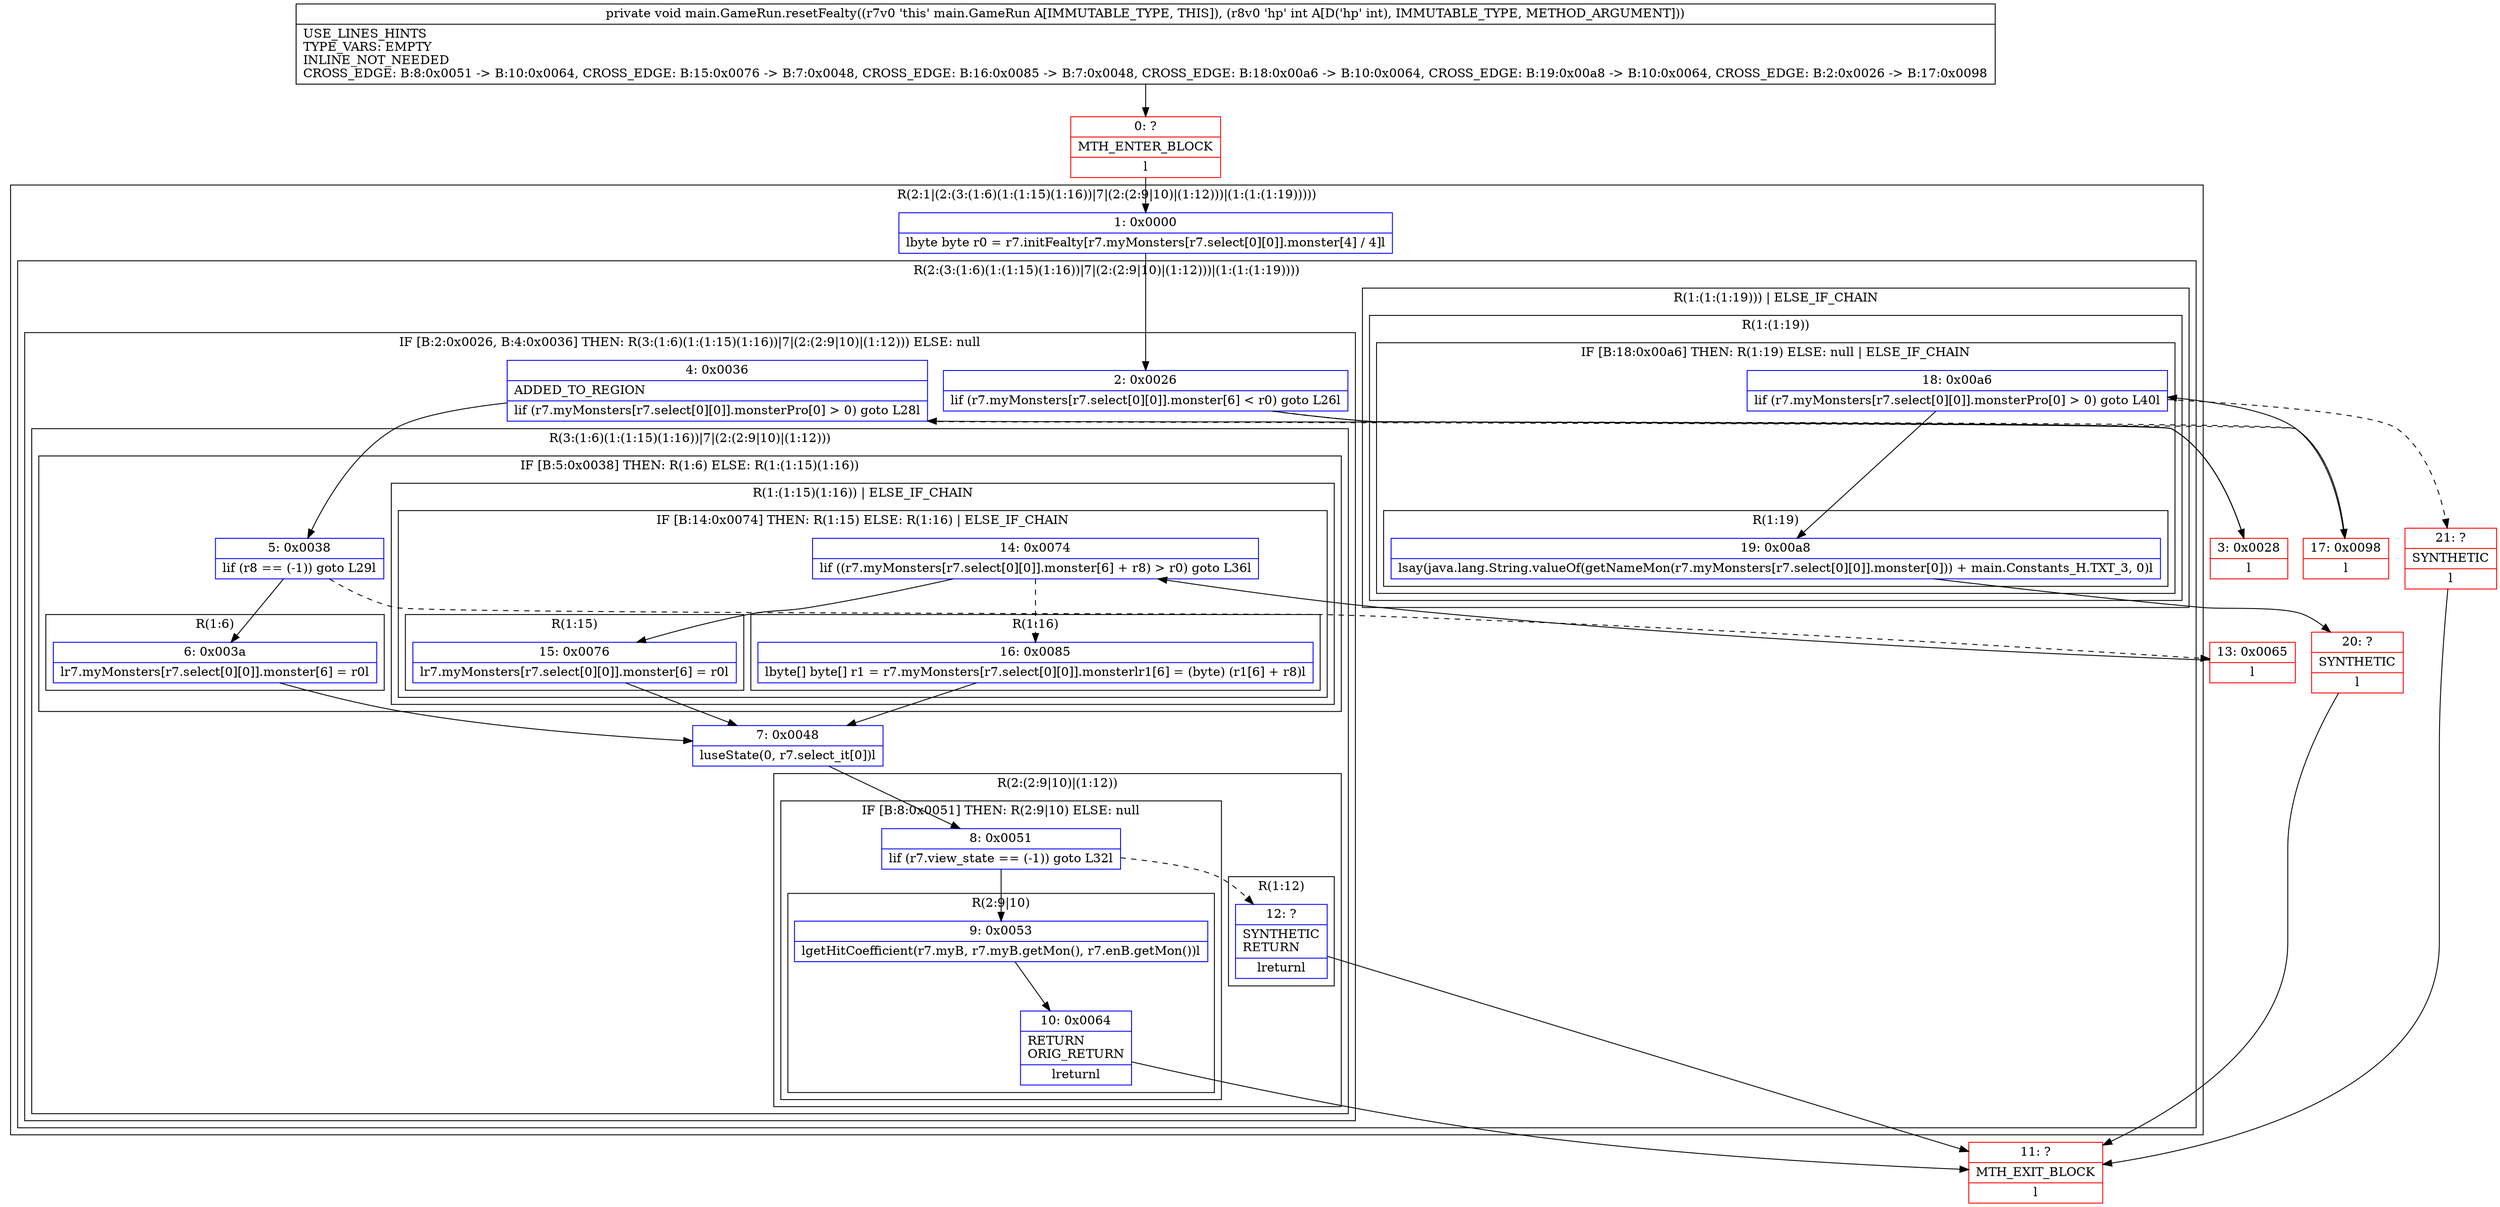 digraph "CFG formain.GameRun.resetFealty(I)V" {
subgraph cluster_Region_490327481 {
label = "R(2:1|(2:(3:(1:6)(1:(1:15)(1:16))|7|(2:(2:9|10)|(1:12)))|(1:(1:(1:19)))))";
node [shape=record,color=blue];
Node_1 [shape=record,label="{1\:\ 0x0000|lbyte byte r0 = r7.initFealty[r7.myMonsters[r7.select[0][0]].monster[4] \/ 4]l}"];
subgraph cluster_Region_1118553852 {
label = "R(2:(3:(1:6)(1:(1:15)(1:16))|7|(2:(2:9|10)|(1:12)))|(1:(1:(1:19))))";
node [shape=record,color=blue];
subgraph cluster_IfRegion_1720952739 {
label = "IF [B:2:0x0026, B:4:0x0036] THEN: R(3:(1:6)(1:(1:15)(1:16))|7|(2:(2:9|10)|(1:12))) ELSE: null";
node [shape=record,color=blue];
Node_2 [shape=record,label="{2\:\ 0x0026|lif (r7.myMonsters[r7.select[0][0]].monster[6] \< r0) goto L26l}"];
Node_4 [shape=record,label="{4\:\ 0x0036|ADDED_TO_REGION\l|lif (r7.myMonsters[r7.select[0][0]].monsterPro[0] \> 0) goto L28l}"];
subgraph cluster_Region_719586708 {
label = "R(3:(1:6)(1:(1:15)(1:16))|7|(2:(2:9|10)|(1:12)))";
node [shape=record,color=blue];
subgraph cluster_IfRegion_567715304 {
label = "IF [B:5:0x0038] THEN: R(1:6) ELSE: R(1:(1:15)(1:16))";
node [shape=record,color=blue];
Node_5 [shape=record,label="{5\:\ 0x0038|lif (r8 == (\-1)) goto L29l}"];
subgraph cluster_Region_448865673 {
label = "R(1:6)";
node [shape=record,color=blue];
Node_6 [shape=record,label="{6\:\ 0x003a|lr7.myMonsters[r7.select[0][0]].monster[6] = r0l}"];
}
subgraph cluster_Region_81670814 {
label = "R(1:(1:15)(1:16)) | ELSE_IF_CHAIN\l";
node [shape=record,color=blue];
subgraph cluster_IfRegion_512515472 {
label = "IF [B:14:0x0074] THEN: R(1:15) ELSE: R(1:16) | ELSE_IF_CHAIN\l";
node [shape=record,color=blue];
Node_14 [shape=record,label="{14\:\ 0x0074|lif ((r7.myMonsters[r7.select[0][0]].monster[6] + r8) \> r0) goto L36l}"];
subgraph cluster_Region_1292570621 {
label = "R(1:15)";
node [shape=record,color=blue];
Node_15 [shape=record,label="{15\:\ 0x0076|lr7.myMonsters[r7.select[0][0]].monster[6] = r0l}"];
}
subgraph cluster_Region_912131904 {
label = "R(1:16)";
node [shape=record,color=blue];
Node_16 [shape=record,label="{16\:\ 0x0085|lbyte[] byte[] r1 = r7.myMonsters[r7.select[0][0]].monsterlr1[6] = (byte) (r1[6] + r8)l}"];
}
}
}
}
Node_7 [shape=record,label="{7\:\ 0x0048|luseState(0, r7.select_it[0])l}"];
subgraph cluster_Region_408852703 {
label = "R(2:(2:9|10)|(1:12))";
node [shape=record,color=blue];
subgraph cluster_IfRegion_312272613 {
label = "IF [B:8:0x0051] THEN: R(2:9|10) ELSE: null";
node [shape=record,color=blue];
Node_8 [shape=record,label="{8\:\ 0x0051|lif (r7.view_state == (\-1)) goto L32l}"];
subgraph cluster_Region_108128443 {
label = "R(2:9|10)";
node [shape=record,color=blue];
Node_9 [shape=record,label="{9\:\ 0x0053|lgetHitCoefficient(r7.myB, r7.myB.getMon(), r7.enB.getMon())l}"];
Node_10 [shape=record,label="{10\:\ 0x0064|RETURN\lORIG_RETURN\l|lreturnl}"];
}
}
subgraph cluster_Region_1934520361 {
label = "R(1:12)";
node [shape=record,color=blue];
Node_12 [shape=record,label="{12\:\ ?|SYNTHETIC\lRETURN\l|lreturnl}"];
}
}
}
}
subgraph cluster_Region_532322047 {
label = "R(1:(1:(1:19))) | ELSE_IF_CHAIN\l";
node [shape=record,color=blue];
subgraph cluster_Region_1784995875 {
label = "R(1:(1:19))";
node [shape=record,color=blue];
subgraph cluster_IfRegion_1666841060 {
label = "IF [B:18:0x00a6] THEN: R(1:19) ELSE: null | ELSE_IF_CHAIN\l";
node [shape=record,color=blue];
Node_18 [shape=record,label="{18\:\ 0x00a6|lif (r7.myMonsters[r7.select[0][0]].monsterPro[0] \> 0) goto L40l}"];
subgraph cluster_Region_1662390942 {
label = "R(1:19)";
node [shape=record,color=blue];
Node_19 [shape=record,label="{19\:\ 0x00a8|lsay(java.lang.String.valueOf(getNameMon(r7.myMonsters[r7.select[0][0]].monster[0])) + main.Constants_H.TXT_3, 0)l}"];
}
}
}
}
}
}
Node_0 [shape=record,color=red,label="{0\:\ ?|MTH_ENTER_BLOCK\l|l}"];
Node_3 [shape=record,color=red,label="{3\:\ 0x0028|l}"];
Node_11 [shape=record,color=red,label="{11\:\ ?|MTH_EXIT_BLOCK\l|l}"];
Node_13 [shape=record,color=red,label="{13\:\ 0x0065|l}"];
Node_17 [shape=record,color=red,label="{17\:\ 0x0098|l}"];
Node_20 [shape=record,color=red,label="{20\:\ ?|SYNTHETIC\l|l}"];
Node_21 [shape=record,color=red,label="{21\:\ ?|SYNTHETIC\l|l}"];
MethodNode[shape=record,label="{private void main.GameRun.resetFealty((r7v0 'this' main.GameRun A[IMMUTABLE_TYPE, THIS]), (r8v0 'hp' int A[D('hp' int), IMMUTABLE_TYPE, METHOD_ARGUMENT]))  | USE_LINES_HINTS\lTYPE_VARS: EMPTY\lINLINE_NOT_NEEDED\lCROSS_EDGE: B:8:0x0051 \-\> B:10:0x0064, CROSS_EDGE: B:15:0x0076 \-\> B:7:0x0048, CROSS_EDGE: B:16:0x0085 \-\> B:7:0x0048, CROSS_EDGE: B:18:0x00a6 \-\> B:10:0x0064, CROSS_EDGE: B:19:0x00a8 \-\> B:10:0x0064, CROSS_EDGE: B:2:0x0026 \-\> B:17:0x0098\l}"];
MethodNode -> Node_0;
Node_1 -> Node_2;
Node_2 -> Node_3;
Node_2 -> Node_17[style=dashed];
Node_4 -> Node_5;
Node_4 -> Node_17[style=dashed];
Node_5 -> Node_6;
Node_5 -> Node_13[style=dashed];
Node_6 -> Node_7;
Node_14 -> Node_15;
Node_14 -> Node_16[style=dashed];
Node_15 -> Node_7;
Node_16 -> Node_7;
Node_7 -> Node_8;
Node_8 -> Node_9;
Node_8 -> Node_12[style=dashed];
Node_9 -> Node_10;
Node_10 -> Node_11;
Node_12 -> Node_11;
Node_18 -> Node_19;
Node_18 -> Node_21[style=dashed];
Node_19 -> Node_20;
Node_0 -> Node_1;
Node_3 -> Node_4;
Node_13 -> Node_14;
Node_17 -> Node_18;
Node_20 -> Node_11;
Node_21 -> Node_11;
}

